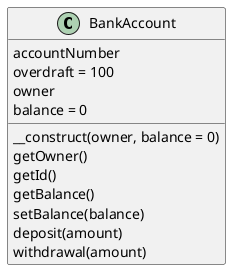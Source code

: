 @startuml

class BankAccount {
  accountNumber
  overdraft = 100
  owner
  balance = 0
  __construct(owner, balance = 0)
  getOwner()
  getId()
  getBalance()
  setBalance(balance)
  deposit(amount)
  withdrawal(amount)
}
@enduml
